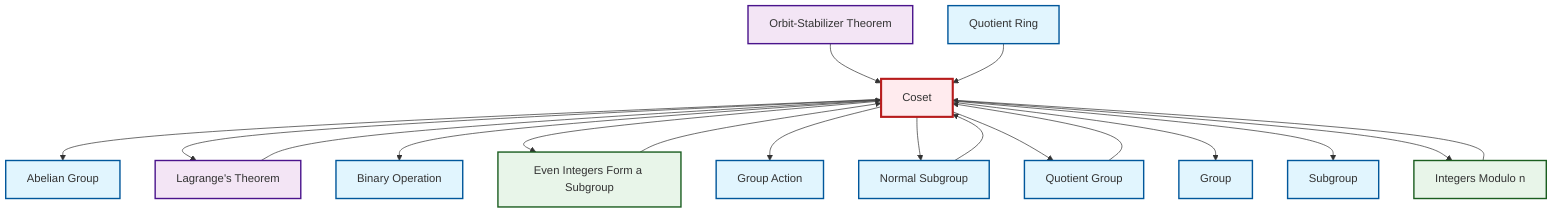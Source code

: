 graph TD
    classDef definition fill:#e1f5fe,stroke:#01579b,stroke-width:2px
    classDef theorem fill:#f3e5f5,stroke:#4a148c,stroke-width:2px
    classDef axiom fill:#fff3e0,stroke:#e65100,stroke-width:2px
    classDef example fill:#e8f5e9,stroke:#1b5e20,stroke-width:2px
    classDef current fill:#ffebee,stroke:#b71c1c,stroke-width:3px
    def-quotient-ring["Quotient Ring"]:::definition
    def-group-action["Group Action"]:::definition
    def-coset["Coset"]:::definition
    def-subgroup["Subgroup"]:::definition
    ex-quotient-integers-mod-n["Integers Modulo n"]:::example
    thm-lagrange["Lagrange's Theorem"]:::theorem
    def-abelian-group["Abelian Group"]:::definition
    def-quotient-group["Quotient Group"]:::definition
    def-group["Group"]:::definition
    def-binary-operation["Binary Operation"]:::definition
    ex-even-integers-subgroup["Even Integers Form a Subgroup"]:::example
    thm-orbit-stabilizer["Orbit-Stabilizer Theorem"]:::theorem
    def-normal-subgroup["Normal Subgroup"]:::definition
    def-coset --> def-abelian-group
    def-coset --> thm-lagrange
    def-coset --> def-binary-operation
    thm-orbit-stabilizer --> def-coset
    def-quotient-ring --> def-coset
    def-coset --> ex-even-integers-subgroup
    ex-even-integers-subgroup --> def-coset
    def-normal-subgroup --> def-coset
    def-coset --> def-group-action
    def-coset --> def-normal-subgroup
    def-coset --> def-quotient-group
    def-quotient-group --> def-coset
    def-coset --> def-group
    def-coset --> def-subgroup
    def-coset --> ex-quotient-integers-mod-n
    ex-quotient-integers-mod-n --> def-coset
    thm-lagrange --> def-coset
    class def-coset current